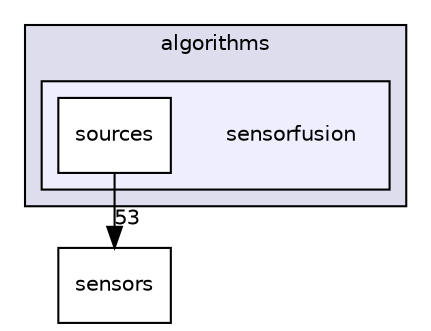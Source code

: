 digraph "algorithms/sensorfusion" {
  compound=true
  node [ fontsize="10", fontname="Helvetica"];
  edge [ labelfontsize="10", labelfontname="Helvetica"];
  subgraph clusterdir_c0ce462e37efe0a8d60c01d75f78f8a0 {
    graph [ bgcolor="#ddddee", pencolor="black", label="algorithms" fontname="Helvetica", fontsize="10", URL="dir_c0ce462e37efe0a8d60c01d75f78f8a0.html"]
  subgraph clusterdir_cb8ed5ffd1f20a5af7e420f81f312621 {
    graph [ bgcolor="#eeeeff", pencolor="black", label="" URL="dir_cb8ed5ffd1f20a5af7e420f81f312621.html"];
    dir_cb8ed5ffd1f20a5af7e420f81f312621 [shape=plaintext label="sensorfusion"];
    dir_c60867674b20e7d761cd401b87ce879d [shape=box label="sources" color="black" fillcolor="white" style="filled" URL="dir_c60867674b20e7d761cd401b87ce879d.html"];
  }
  }
  dir_c77a8e2546a9c75bbba96be2ef542c8e [shape=box label="sensors" URL="dir_c77a8e2546a9c75bbba96be2ef542c8e.html"];
  dir_c60867674b20e7d761cd401b87ce879d->dir_c77a8e2546a9c75bbba96be2ef542c8e [headlabel="53", labeldistance=1.5 headhref="dir_000006_000084.html"];
}

